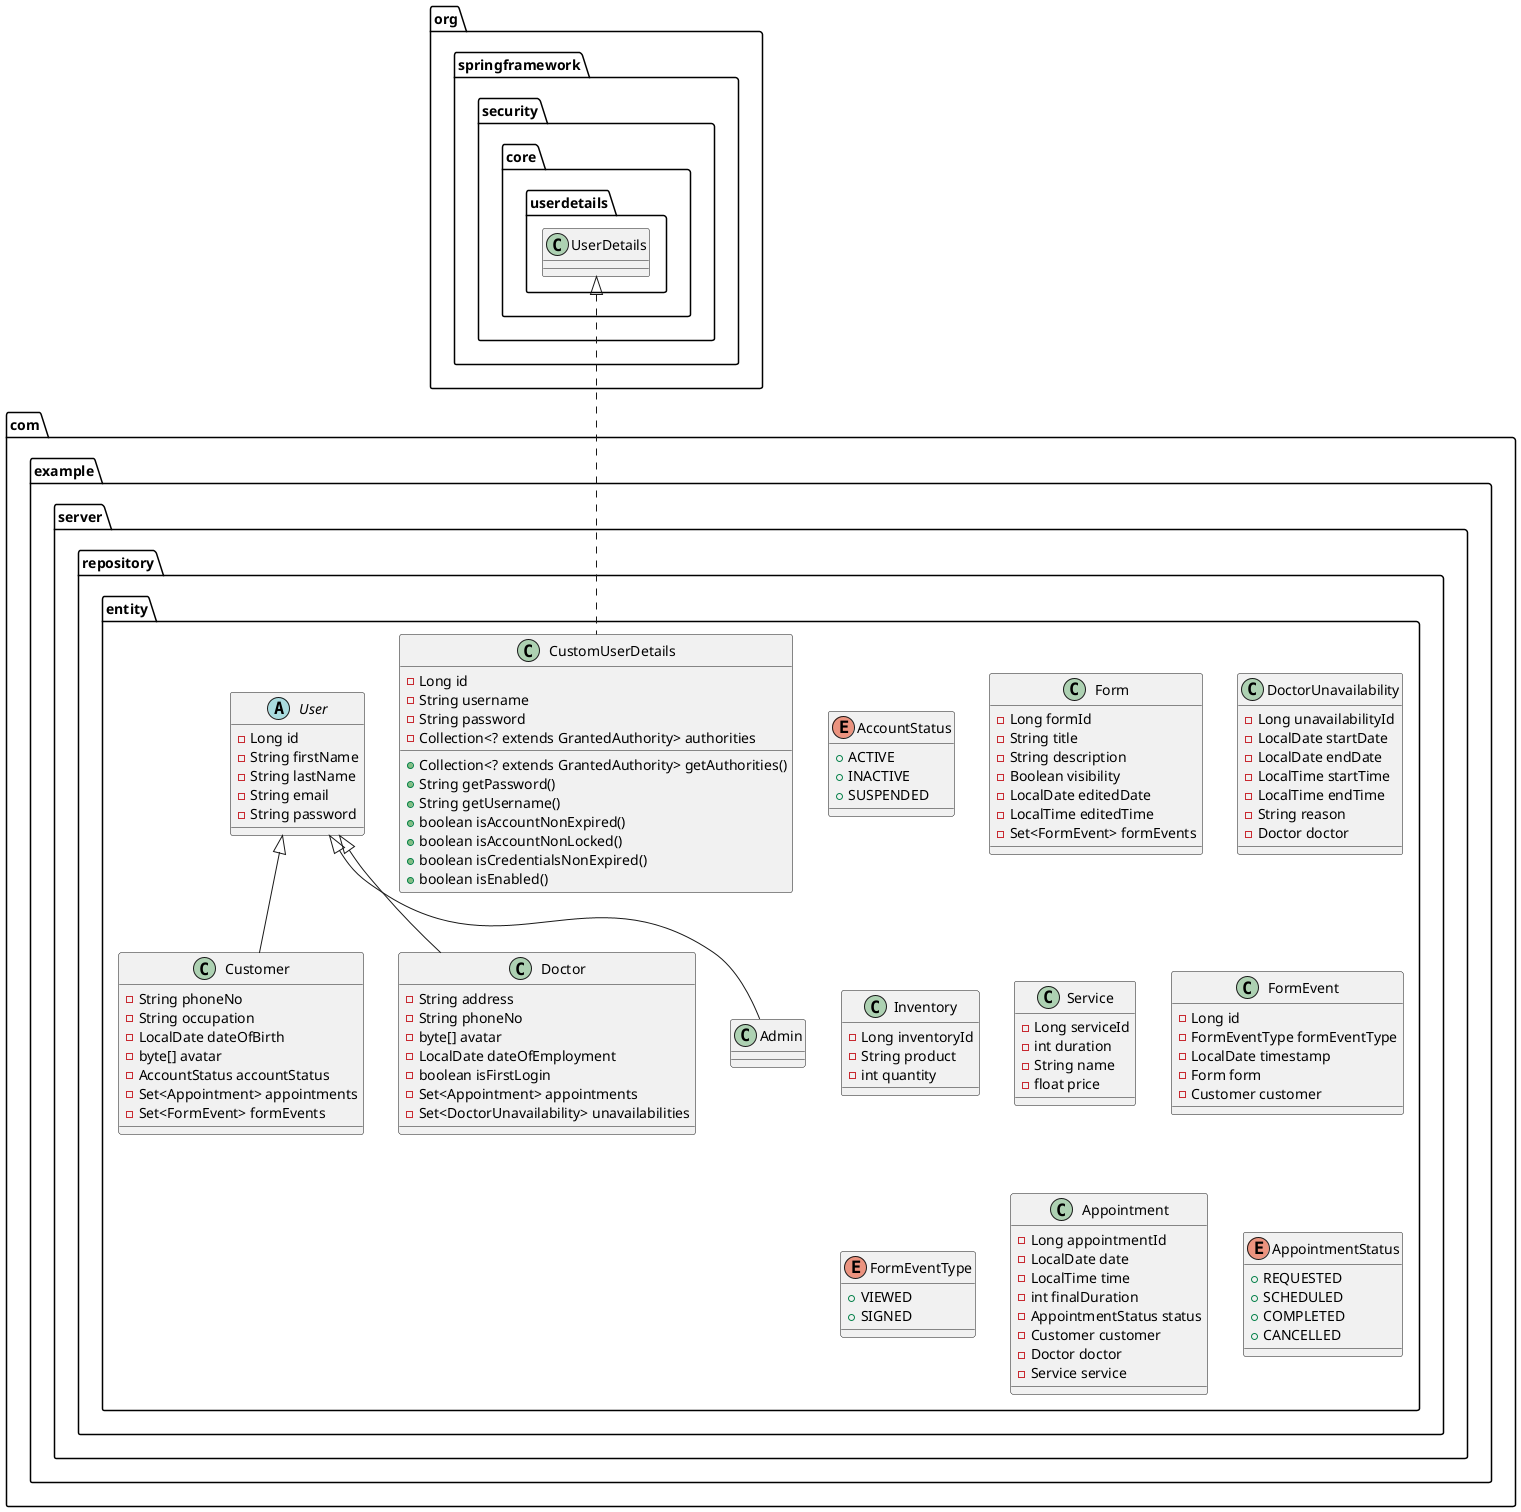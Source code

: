@startuml
class com.example.server.repository.entity.Customer {
- String phoneNo
- String occupation
- LocalDate dateOfBirth
- byte[] avatar
- AccountStatus accountStatus
- Set<Appointment> appointments
- Set<FormEvent> formEvents
}

enum com.example.server.repository.entity.AccountStatus {
+  ACTIVE
+  INACTIVE
+  SUSPENDED
}

class com.example.server.repository.entity.Doctor {
- String address
- String phoneNo
- byte[] avatar
- LocalDate dateOfEmployment
- boolean isFirstLogin
- Set<Appointment> appointments
- Set<DoctorUnavailability> unavailabilities
}

class com.example.server.repository.entity.Form {
- Long formId
- String title
- String description
- Boolean visibility
- LocalDate editedDate
- LocalTime editedTime
- Set<FormEvent> formEvents
}

class com.example.server.repository.entity.DoctorUnavailability {
- Long unavailabilityId
- LocalDate startDate
- LocalDate endDate
- LocalTime startTime
- LocalTime endTime
- String reason
- Doctor doctor
}

class com.example.server.repository.entity.Admin {
}
class com.example.server.repository.entity.Inventory {
- Long inventoryId
- String product
- int quantity
}

class com.example.server.repository.entity.Service {
- Long serviceId
- int duration
- String name
- float price
}

class com.example.server.repository.entity.CustomUserDetails {
- Long id
- String username
- String password
- Collection<? extends GrantedAuthority> authorities
+ Collection<? extends GrantedAuthority> getAuthorities()
+ String getPassword()
+ String getUsername()
+ boolean isAccountNonExpired()
+ boolean isAccountNonLocked()
+ boolean isCredentialsNonExpired()
+ boolean isEnabled()
}


class com.example.server.repository.entity.FormEvent {
- Long id
- FormEventType formEventType
- LocalDate timestamp
- Form form
- Customer customer
}

enum com.example.server.repository.entity.FormEventType {
+  VIEWED
+  SIGNED
}

abstract class com.example.server.repository.entity.User {
- Long id
- String firstName
- String lastName
- String email
- String password
}

class com.example.server.repository.entity.Appointment {
- Long appointmentId
- LocalDate date
- LocalTime time
- int finalDuration
- AppointmentStatus status
- Customer customer
- Doctor doctor
- Service service
}

enum com.example.server.repository.entity.AppointmentStatus {
+  REQUESTED
+  SCHEDULED
+  COMPLETED
+  CANCELLED
}



com.example.server.repository.entity.User <|-- com.example.server.repository.entity.Customer
com.example.server.repository.entity.User <|-- com.example.server.repository.entity.Doctor
com.example.server.repository.entity.User <|-- com.example.server.repository.entity.Admin
org.springframework.security.core.userdetails.UserDetails <|.. com.example.server.repository.entity.CustomUserDetails
@enduml